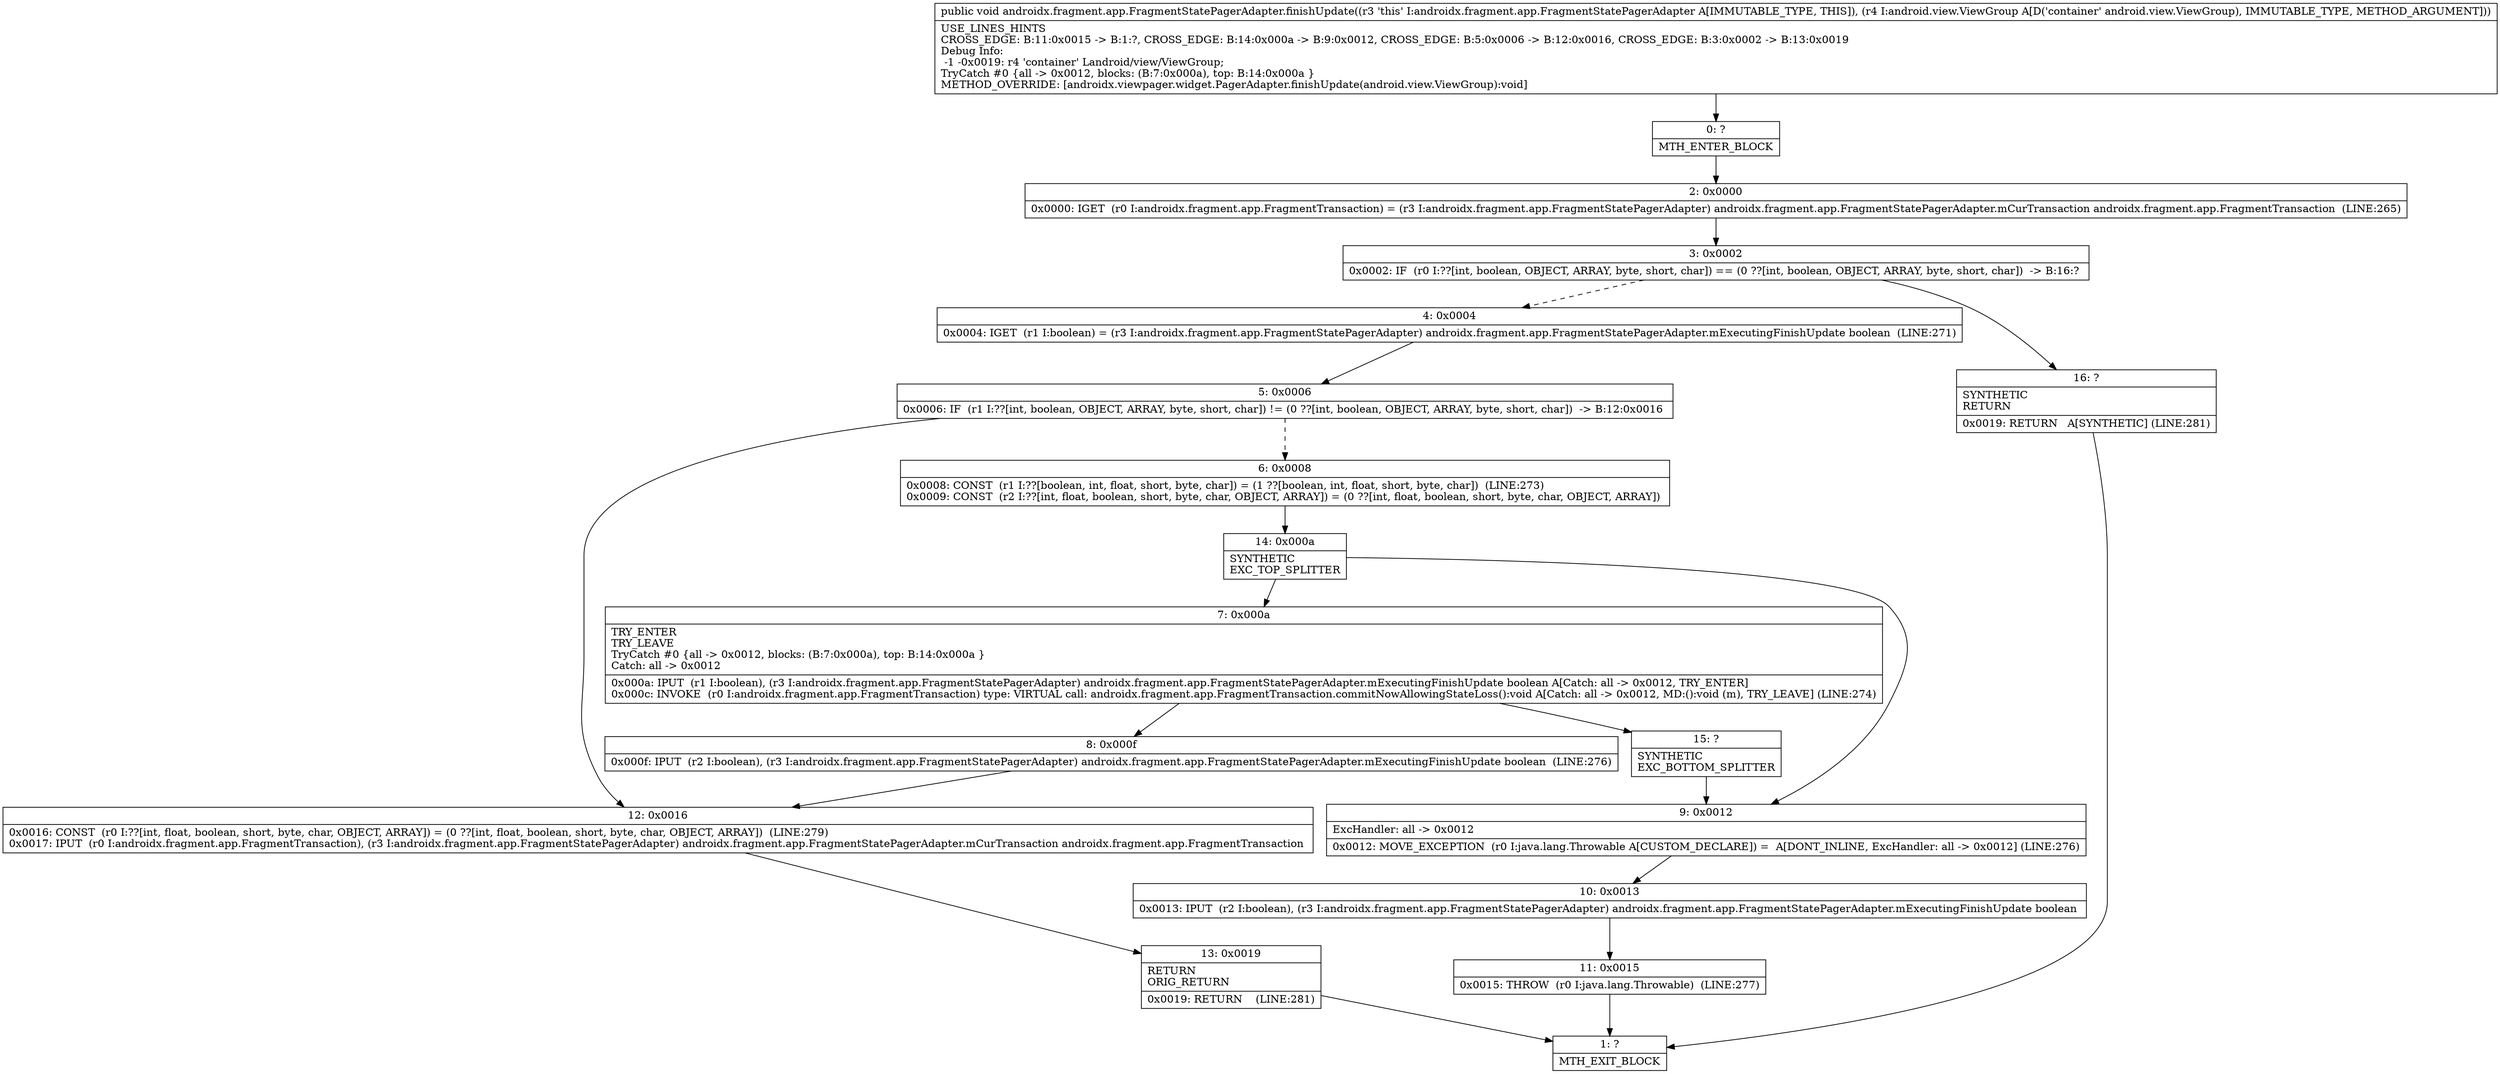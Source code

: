digraph "CFG forandroidx.fragment.app.FragmentStatePagerAdapter.finishUpdate(Landroid\/view\/ViewGroup;)V" {
Node_0 [shape=record,label="{0\:\ ?|MTH_ENTER_BLOCK\l}"];
Node_2 [shape=record,label="{2\:\ 0x0000|0x0000: IGET  (r0 I:androidx.fragment.app.FragmentTransaction) = (r3 I:androidx.fragment.app.FragmentStatePagerAdapter) androidx.fragment.app.FragmentStatePagerAdapter.mCurTransaction androidx.fragment.app.FragmentTransaction  (LINE:265)\l}"];
Node_3 [shape=record,label="{3\:\ 0x0002|0x0002: IF  (r0 I:??[int, boolean, OBJECT, ARRAY, byte, short, char]) == (0 ??[int, boolean, OBJECT, ARRAY, byte, short, char])  \-\> B:16:? \l}"];
Node_4 [shape=record,label="{4\:\ 0x0004|0x0004: IGET  (r1 I:boolean) = (r3 I:androidx.fragment.app.FragmentStatePagerAdapter) androidx.fragment.app.FragmentStatePagerAdapter.mExecutingFinishUpdate boolean  (LINE:271)\l}"];
Node_5 [shape=record,label="{5\:\ 0x0006|0x0006: IF  (r1 I:??[int, boolean, OBJECT, ARRAY, byte, short, char]) != (0 ??[int, boolean, OBJECT, ARRAY, byte, short, char])  \-\> B:12:0x0016 \l}"];
Node_6 [shape=record,label="{6\:\ 0x0008|0x0008: CONST  (r1 I:??[boolean, int, float, short, byte, char]) = (1 ??[boolean, int, float, short, byte, char])  (LINE:273)\l0x0009: CONST  (r2 I:??[int, float, boolean, short, byte, char, OBJECT, ARRAY]) = (0 ??[int, float, boolean, short, byte, char, OBJECT, ARRAY]) \l}"];
Node_14 [shape=record,label="{14\:\ 0x000a|SYNTHETIC\lEXC_TOP_SPLITTER\l}"];
Node_7 [shape=record,label="{7\:\ 0x000a|TRY_ENTER\lTRY_LEAVE\lTryCatch #0 \{all \-\> 0x0012, blocks: (B:7:0x000a), top: B:14:0x000a \}\lCatch: all \-\> 0x0012\l|0x000a: IPUT  (r1 I:boolean), (r3 I:androidx.fragment.app.FragmentStatePagerAdapter) androidx.fragment.app.FragmentStatePagerAdapter.mExecutingFinishUpdate boolean A[Catch: all \-\> 0x0012, TRY_ENTER]\l0x000c: INVOKE  (r0 I:androidx.fragment.app.FragmentTransaction) type: VIRTUAL call: androidx.fragment.app.FragmentTransaction.commitNowAllowingStateLoss():void A[Catch: all \-\> 0x0012, MD:():void (m), TRY_LEAVE] (LINE:274)\l}"];
Node_8 [shape=record,label="{8\:\ 0x000f|0x000f: IPUT  (r2 I:boolean), (r3 I:androidx.fragment.app.FragmentStatePagerAdapter) androidx.fragment.app.FragmentStatePagerAdapter.mExecutingFinishUpdate boolean  (LINE:276)\l}"];
Node_15 [shape=record,label="{15\:\ ?|SYNTHETIC\lEXC_BOTTOM_SPLITTER\l}"];
Node_9 [shape=record,label="{9\:\ 0x0012|ExcHandler: all \-\> 0x0012\l|0x0012: MOVE_EXCEPTION  (r0 I:java.lang.Throwable A[CUSTOM_DECLARE]) =  A[DONT_INLINE, ExcHandler: all \-\> 0x0012] (LINE:276)\l}"];
Node_10 [shape=record,label="{10\:\ 0x0013|0x0013: IPUT  (r2 I:boolean), (r3 I:androidx.fragment.app.FragmentStatePagerAdapter) androidx.fragment.app.FragmentStatePagerAdapter.mExecutingFinishUpdate boolean \l}"];
Node_11 [shape=record,label="{11\:\ 0x0015|0x0015: THROW  (r0 I:java.lang.Throwable)  (LINE:277)\l}"];
Node_1 [shape=record,label="{1\:\ ?|MTH_EXIT_BLOCK\l}"];
Node_12 [shape=record,label="{12\:\ 0x0016|0x0016: CONST  (r0 I:??[int, float, boolean, short, byte, char, OBJECT, ARRAY]) = (0 ??[int, float, boolean, short, byte, char, OBJECT, ARRAY])  (LINE:279)\l0x0017: IPUT  (r0 I:androidx.fragment.app.FragmentTransaction), (r3 I:androidx.fragment.app.FragmentStatePagerAdapter) androidx.fragment.app.FragmentStatePagerAdapter.mCurTransaction androidx.fragment.app.FragmentTransaction \l}"];
Node_13 [shape=record,label="{13\:\ 0x0019|RETURN\lORIG_RETURN\l|0x0019: RETURN    (LINE:281)\l}"];
Node_16 [shape=record,label="{16\:\ ?|SYNTHETIC\lRETURN\l|0x0019: RETURN   A[SYNTHETIC] (LINE:281)\l}"];
MethodNode[shape=record,label="{public void androidx.fragment.app.FragmentStatePagerAdapter.finishUpdate((r3 'this' I:androidx.fragment.app.FragmentStatePagerAdapter A[IMMUTABLE_TYPE, THIS]), (r4 I:android.view.ViewGroup A[D('container' android.view.ViewGroup), IMMUTABLE_TYPE, METHOD_ARGUMENT]))  | USE_LINES_HINTS\lCROSS_EDGE: B:11:0x0015 \-\> B:1:?, CROSS_EDGE: B:14:0x000a \-\> B:9:0x0012, CROSS_EDGE: B:5:0x0006 \-\> B:12:0x0016, CROSS_EDGE: B:3:0x0002 \-\> B:13:0x0019\lDebug Info:\l  \-1 \-0x0019: r4 'container' Landroid\/view\/ViewGroup;\lTryCatch #0 \{all \-\> 0x0012, blocks: (B:7:0x000a), top: B:14:0x000a \}\lMETHOD_OVERRIDE: [androidx.viewpager.widget.PagerAdapter.finishUpdate(android.view.ViewGroup):void]\l}"];
MethodNode -> Node_0;Node_0 -> Node_2;
Node_2 -> Node_3;
Node_3 -> Node_4[style=dashed];
Node_3 -> Node_16;
Node_4 -> Node_5;
Node_5 -> Node_6[style=dashed];
Node_5 -> Node_12;
Node_6 -> Node_14;
Node_14 -> Node_7;
Node_14 -> Node_9;
Node_7 -> Node_8;
Node_7 -> Node_15;
Node_8 -> Node_12;
Node_15 -> Node_9;
Node_9 -> Node_10;
Node_10 -> Node_11;
Node_11 -> Node_1;
Node_12 -> Node_13;
Node_13 -> Node_1;
Node_16 -> Node_1;
}

